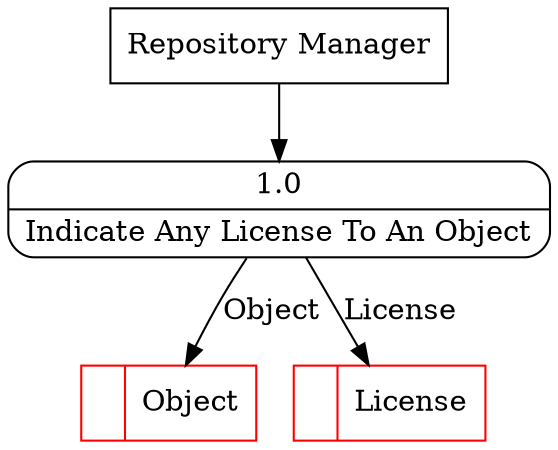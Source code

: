 digraph dfd2{ 
node[shape=record]
200 [label="<f0>  |<f1> Object " color=red];
201 [label="<f0>  |<f1> License " color=red];
202 [label="Repository Manager" shape=box];
203 [label="{<f0> 1.0|<f1> Indicate Any License To An Object }" shape=Mrecord];
202 -> 203
203 -> 201 [label="License"]
203 -> 200 [label="Object"]
}